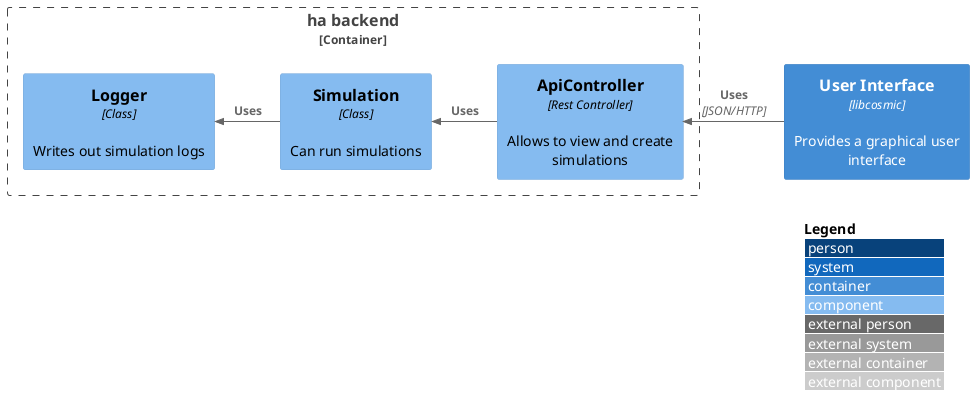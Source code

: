 @startuml
!include <C4/C4_Component>

LAYOUT_WITH_LEGEND()

Container(ui, "User Interface", "libcosmic", "Provides a graphical user interface")


Container_Boundary(java, "ha backend") {
  Component(api, "ApiController", "Rest Controller", "Allows to view and create simulations")
  Component(simulation, "Simulation", "Class", "Can run simulations")
  Component(logger, "Logger", "Class", "Writes out simulation logs")
  Rel_L(api, simulation, "Uses")
  Rel_L(simulation, logger, "Uses")
}

Rel_L(ui, api, "Uses", "JSON/HTTP")

@enduml
